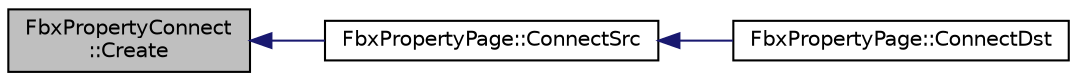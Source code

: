 digraph "FbxPropertyConnect::Create"
{
  edge [fontname="Helvetica",fontsize="10",labelfontname="Helvetica",labelfontsize="10"];
  node [fontname="Helvetica",fontsize="10",shape=record];
  rankdir="LR";
  Node14 [label="FbxPropertyConnect\l::Create",height=0.2,width=0.4,color="black", fillcolor="grey75", style="filled", fontcolor="black"];
  Node14 -> Node15 [dir="back",color="midnightblue",fontsize="10",style="solid",fontname="Helvetica"];
  Node15 [label="FbxPropertyPage::ConnectSrc",height=0.2,width=0.4,color="black", fillcolor="white", style="filled",URL="$class_fbx_property_page.html#a8a265cf78b10f6255f3c4796b1b10875"];
  Node15 -> Node16 [dir="back",color="midnightblue",fontsize="10",style="solid",fontname="Helvetica"];
  Node16 [label="FbxPropertyPage::ConnectDst",height=0.2,width=0.4,color="black", fillcolor="white", style="filled",URL="$class_fbx_property_page.html#a5ca4dcb646f9d547db779965dca6bd65"];
}
